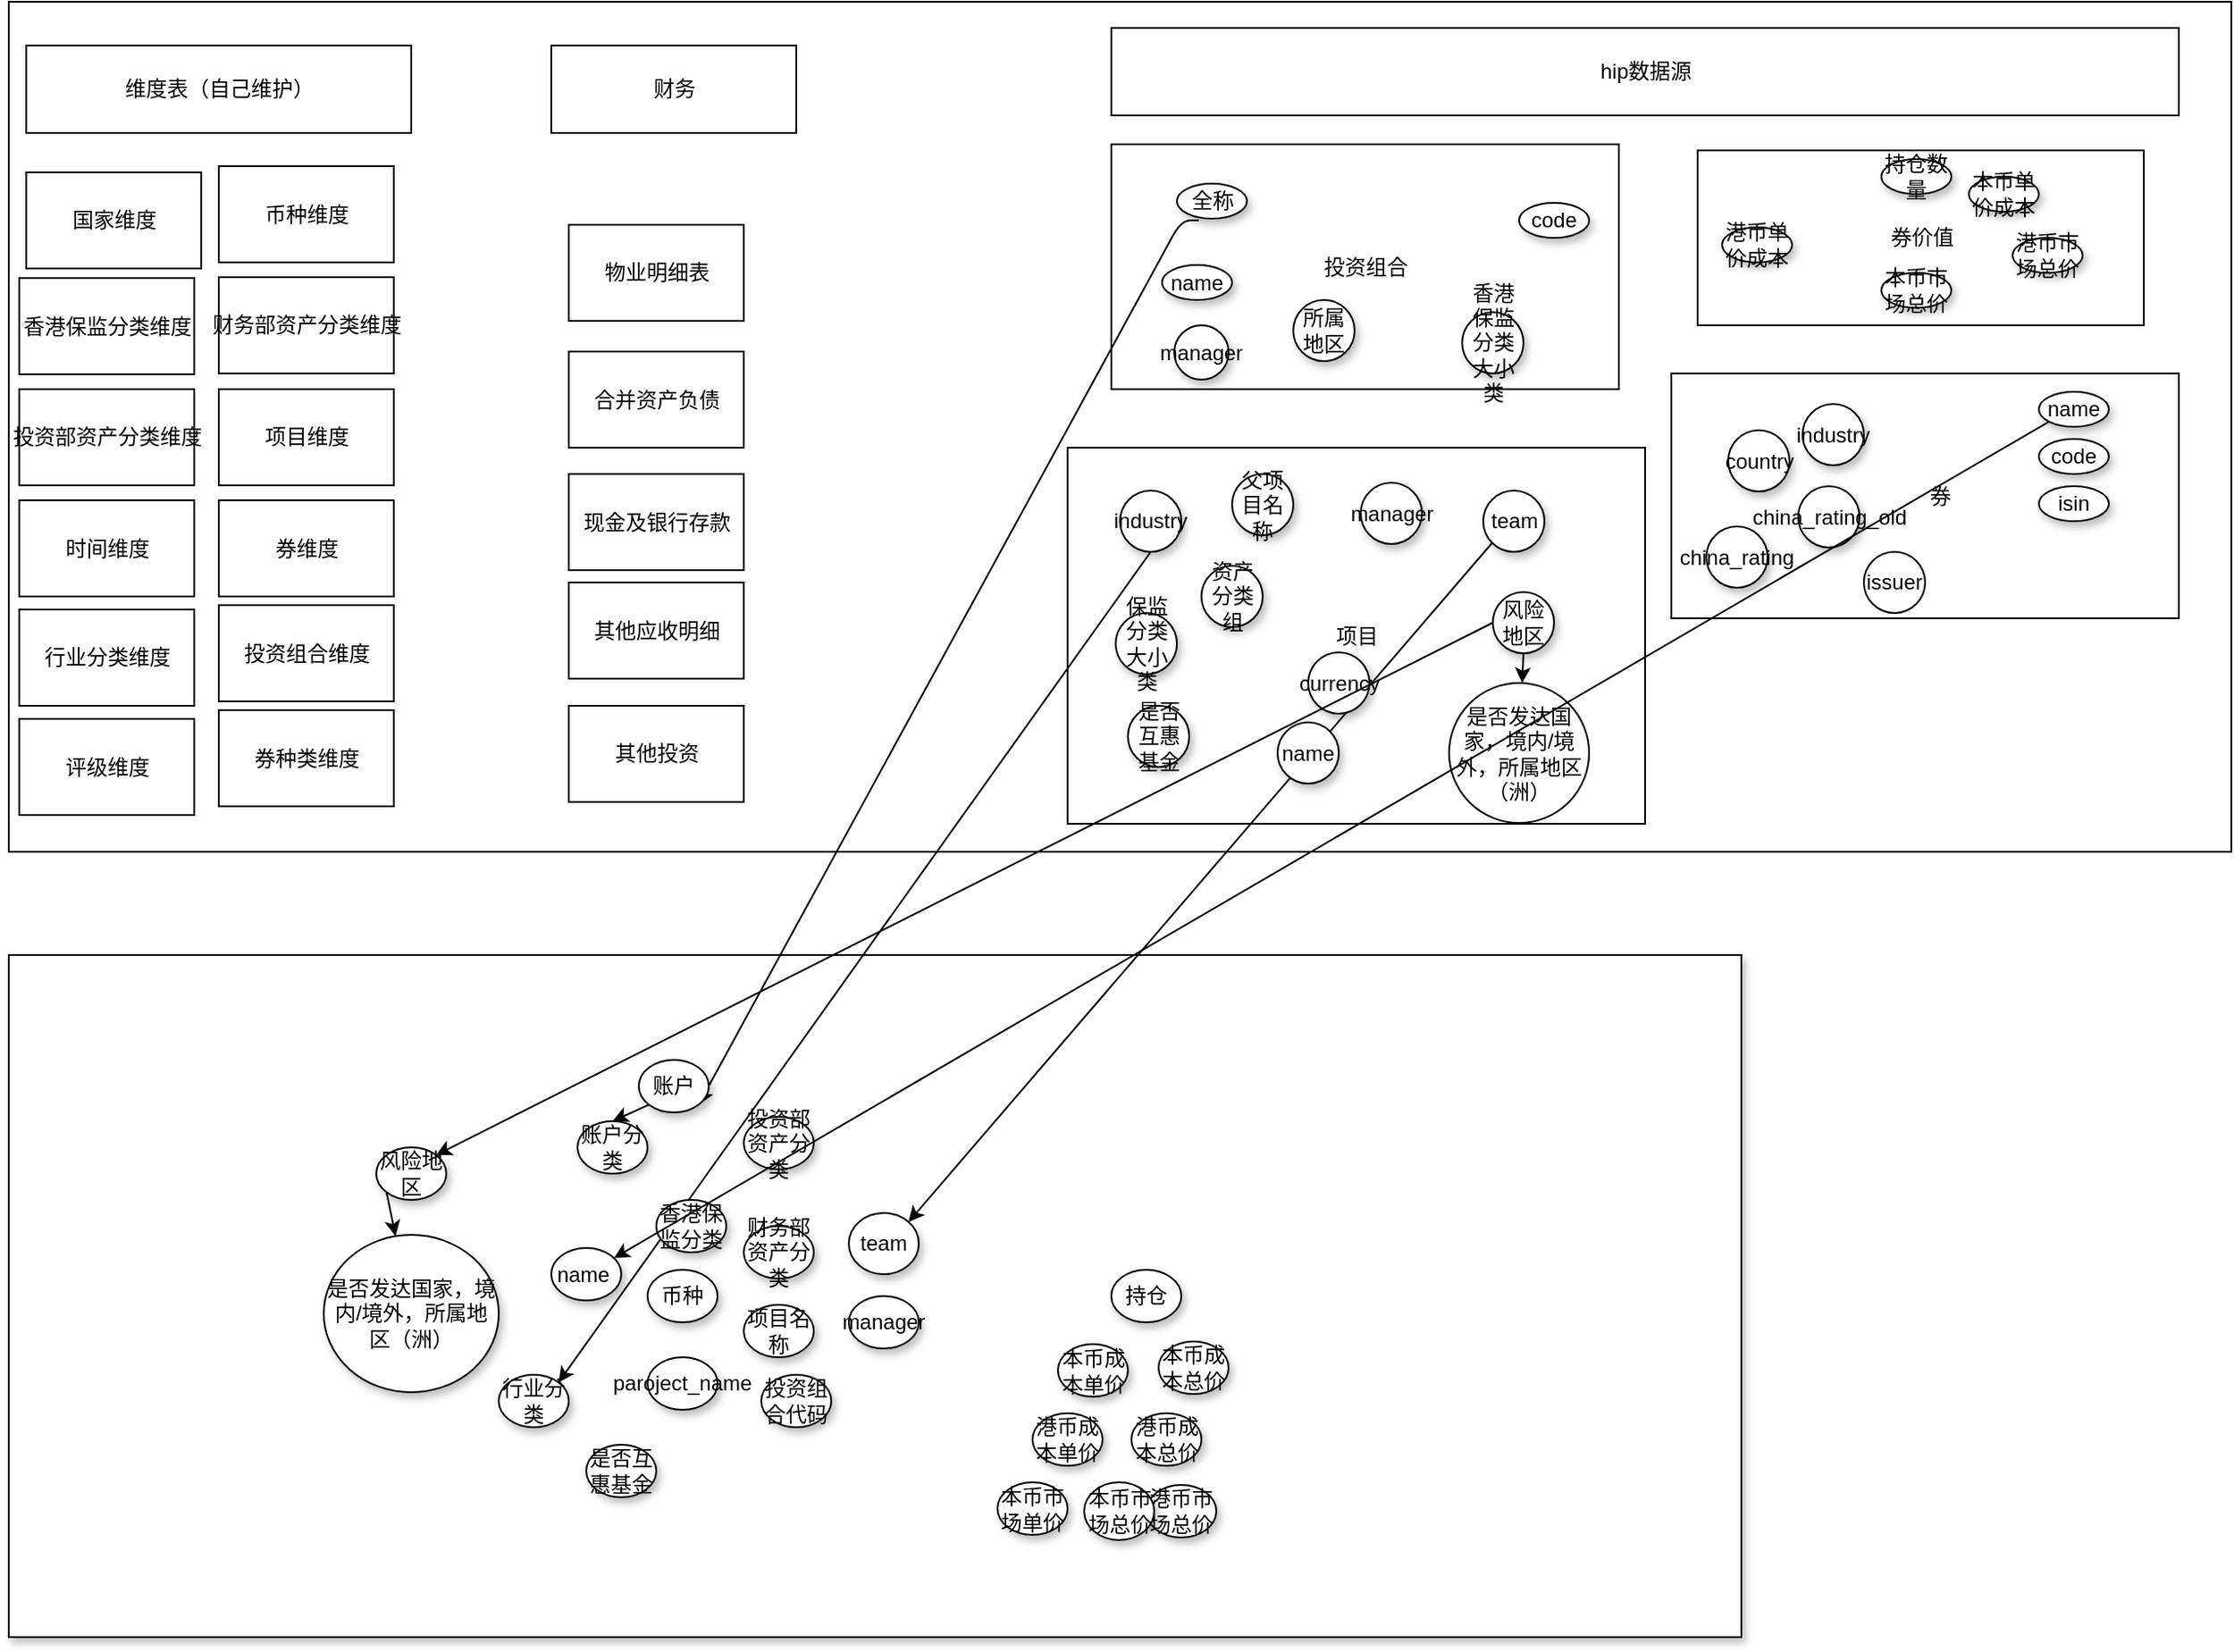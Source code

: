 <mxfile version="10.6.3" type="github"><diagram id="xbWjUPTnFt5_uC-QdXVF" name="Page-1"><mxGraphModel dx="2221" dy="765" grid="1" gridSize="10" guides="1" tooltips="1" connect="1" arrows="1" fold="1" page="1" pageScale="1" pageWidth="827" pageHeight="1169" math="0" shadow="0"><root><mxCell id="0"/><mxCell id="1" parent="0"/><mxCell id="AEs0yauLOHLja81JpC3o-48" value="" style="rounded=0;whiteSpace=wrap;html=1;shadow=1;" vertex="1" parent="1"><mxGeometry x="-470" y="560" width="990" height="390" as="geometry"/></mxCell><mxCell id="71RStw11E8ycrkwCEadl-18" value="" style="rounded=0;whiteSpace=wrap;html=1;" parent="1" vertex="1"><mxGeometry x="-470" y="15" width="1270" height="486" as="geometry"/></mxCell><mxCell id="71RStw11E8ycrkwCEadl-93" value="项目" style="html=1;" parent="1" vertex="1"><mxGeometry x="135" y="270" width="330" height="215" as="geometry"/></mxCell><mxCell id="AEs0yauLOHLja81JpC3o-46" value="" style="endArrow=classic;html=1;entryX=1;entryY=0;entryDx=0;entryDy=0;exitX=0;exitY=1;exitDx=0;exitDy=0;" edge="1" parent="1" source="71RStw11E8ycrkwCEadl-58" target="AEs0yauLOHLja81JpC3o-12"><mxGeometry width="50" height="50" relative="1" as="geometry"><mxPoint x="-470" y="1010" as="sourcePoint"/><mxPoint x="-420" y="960" as="targetPoint"/></mxGeometry></mxCell><mxCell id="AEs0yauLOHLja81JpC3o-45" value="" style="endArrow=classic;html=1;entryX=1;entryY=0;entryDx=0;entryDy=0;exitX=0.5;exitY=1;exitDx=0;exitDy=0;" edge="1" parent="1" source="71RStw11E8ycrkwCEadl-59" target="AEs0yauLOHLja81JpC3o-23"><mxGeometry width="50" height="50" relative="1" as="geometry"><mxPoint x="-470" y="1010" as="sourcePoint"/><mxPoint x="-420" y="960" as="targetPoint"/></mxGeometry></mxCell><mxCell id="71RStw11E8ycrkwCEadl-94" value="投资组合" style="html=1;" parent="1" vertex="1"><mxGeometry x="160" y="96.5" width="290" height="140" as="geometry"/></mxCell><mxCell id="AEs0yauLOHLja81JpC3o-37" value="" style="endArrow=classic;html=1;entryX=1;entryY=1;entryDx=0;entryDy=0;" edge="1" parent="1" target="AEs0yauLOHLja81JpC3o-1"><mxGeometry width="50" height="50" relative="1" as="geometry"><mxPoint x="210" y="140" as="sourcePoint"/><mxPoint x="-430" y="960" as="targetPoint"/><Array as="points"><mxPoint x="210" y="140"/><mxPoint x="200" y="140"/></Array></mxGeometry></mxCell><mxCell id="71RStw11E8ycrkwCEadl-99" value="券价值" style="html=1;" parent="1" vertex="1"><mxGeometry x="495" y="100" width="255" height="100" as="geometry"/></mxCell><mxCell id="71RStw11E8ycrkwCEadl-19" value="hip数据源" style="html=1;" parent="1" vertex="1"><mxGeometry x="160" y="30" width="610" height="50" as="geometry"/></mxCell><mxCell id="71RStw11E8ycrkwCEadl-25" value="&amp;nbsp; &amp;nbsp; &amp;nbsp;券" style="html=1;" parent="1" vertex="1"><mxGeometry x="480" y="227.5" width="290" height="140" as="geometry"/></mxCell><mxCell id="71RStw11E8ycrkwCEadl-27" value="issuer" style="ellipse;whiteSpace=wrap;html=1;aspect=fixed;" parent="1" vertex="1"><mxGeometry x="590" y="329.5" width="35" height="35" as="geometry"/></mxCell><mxCell id="71RStw11E8ycrkwCEadl-29" value="industry" style="ellipse;whiteSpace=wrap;html=1;aspect=fixed;shadow=1;" parent="1" vertex="1"><mxGeometry x="555" y="245" width="35" height="35" as="geometry"/></mxCell><mxCell id="71RStw11E8ycrkwCEadl-30" value="country" style="ellipse;whiteSpace=wrap;html=1;aspect=fixed;shadow=1;" parent="1" vertex="1"><mxGeometry x="512.5" y="260" width="35" height="35" as="geometry"/></mxCell><mxCell id="71RStw11E8ycrkwCEadl-31" value="manager" style="ellipse;whiteSpace=wrap;html=1;aspect=fixed;shadow=1;" parent="1" vertex="1"><mxGeometry x="196" y="200" width="31" height="31" as="geometry"/></mxCell><mxCell id="71RStw11E8ycrkwCEadl-32" value="china_rating_old" style="ellipse;whiteSpace=wrap;html=1;aspect=fixed;shadow=1;" parent="1" vertex="1"><mxGeometry x="552.5" y="292" width="35" height="35" as="geometry"/></mxCell><mxCell id="71RStw11E8ycrkwCEadl-33" value="name" style="ellipse;whiteSpace=wrap;html=1;shadow=1;" parent="1" vertex="1"><mxGeometry x="690" y="238" width="40" height="20" as="geometry"/></mxCell><mxCell id="71RStw11E8ycrkwCEadl-34" value="isin" style="ellipse;whiteSpace=wrap;html=1;shadow=1;" parent="1" vertex="1"><mxGeometry x="690" y="292" width="40" height="20" as="geometry"/></mxCell><mxCell id="71RStw11E8ycrkwCEadl-35" value="code" style="ellipse;whiteSpace=wrap;html=1;shadow=1;" parent="1" vertex="1"><mxGeometry x="690" y="265" width="40" height="20" as="geometry"/></mxCell><mxCell id="71RStw11E8ycrkwCEadl-46" value="china_rating" style="ellipse;whiteSpace=wrap;html=1;aspect=fixed;shadow=1;" parent="1" vertex="1"><mxGeometry x="500" y="315" width="35" height="35" as="geometry"/></mxCell><mxCell id="71RStw11E8ycrkwCEadl-47" value="所属地区" style="ellipse;whiteSpace=wrap;html=1;aspect=fixed;shadow=1;" parent="1" vertex="1"><mxGeometry x="264" y="185.5" width="35" height="35" as="geometry"/></mxCell><mxCell id="71RStw11E8ycrkwCEadl-48" value="香港保监分类大小类" style="ellipse;whiteSpace=wrap;html=1;aspect=fixed;shadow=1;" parent="1" vertex="1"><mxGeometry x="360.5" y="192.5" width="35" height="35" as="geometry"/></mxCell><mxCell id="71RStw11E8ycrkwCEadl-52" value="保监分类大小类" style="ellipse;whiteSpace=wrap;html=1;aspect=fixed;shadow=1;" parent="1" vertex="1"><mxGeometry x="162.5" y="364.5" width="35" height="35" as="geometry"/></mxCell><mxCell id="71RStw11E8ycrkwCEadl-53" value="资产分类组" style="ellipse;whiteSpace=wrap;html=1;aspect=fixed;shadow=1;" parent="1" vertex="1"><mxGeometry x="211.5" y="337.5" width="35" height="35" as="geometry"/></mxCell><mxCell id="71RStw11E8ycrkwCEadl-54" value="是否互惠基金" style="ellipse;whiteSpace=wrap;html=1;aspect=fixed;shadow=1;" parent="1" vertex="1"><mxGeometry x="169.5" y="417.5" width="35" height="35" as="geometry"/></mxCell><mxCell id="71RStw11E8ycrkwCEadl-56" value="风险地区" style="ellipse;whiteSpace=wrap;html=1;aspect=fixed;shadow=1;" parent="1" vertex="1"><mxGeometry x="378" y="352.5" width="35" height="35" as="geometry"/></mxCell><mxCell id="71RStw11E8ycrkwCEadl-57" value="manager" style="ellipse;whiteSpace=wrap;html=1;aspect=fixed;shadow=1;" parent="1" vertex="1"><mxGeometry x="302.5" y="290" width="35" height="35" as="geometry"/></mxCell><mxCell id="71RStw11E8ycrkwCEadl-58" value="team" style="ellipse;whiteSpace=wrap;html=1;aspect=fixed;shadow=1;" parent="1" vertex="1"><mxGeometry x="372.5" y="294.5" width="35" height="35" as="geometry"/></mxCell><mxCell id="71RStw11E8ycrkwCEadl-59" value="industry" style="ellipse;whiteSpace=wrap;html=1;aspect=fixed;shadow=1;" parent="1" vertex="1"><mxGeometry x="165" y="294.5" width="35" height="35" as="geometry"/></mxCell><mxCell id="71RStw11E8ycrkwCEadl-60" value="currency" style="ellipse;whiteSpace=wrap;html=1;aspect=fixed;shadow=1;" parent="1" vertex="1"><mxGeometry x="272.5" y="387" width="35" height="35" as="geometry"/></mxCell><mxCell id="71RStw11E8ycrkwCEadl-61" value="父项目名称" style="ellipse;whiteSpace=wrap;html=1;aspect=fixed;shadow=1;" parent="1" vertex="1"><mxGeometry x="229" y="285" width="35" height="35" as="geometry"/></mxCell><mxCell id="71RStw11E8ycrkwCEadl-62" value="name" style="ellipse;whiteSpace=wrap;html=1;aspect=fixed;shadow=1;" parent="1" vertex="1"><mxGeometry x="255" y="427" width="35" height="35" as="geometry"/></mxCell><mxCell id="71RStw11E8ycrkwCEadl-63" value="" style="endArrow=classic;html=1;exitX=0.5;exitY=1;exitDx=0;exitDy=0;" parent="1" source="71RStw11E8ycrkwCEadl-56" target="71RStw11E8ycrkwCEadl-64" edge="1"><mxGeometry width="50" height="50" relative="1" as="geometry"><mxPoint x="-510" y="480" as="sourcePoint"/><mxPoint x="80" y="420" as="targetPoint"/></mxGeometry></mxCell><mxCell id="71RStw11E8ycrkwCEadl-64" value="是否发达国家，境内/境外，所属地区（洲）" style="ellipse;whiteSpace=wrap;html=1;aspect=fixed;" parent="1" vertex="1"><mxGeometry x="353" y="404.5" width="80" height="80" as="geometry"/></mxCell><mxCell id="71RStw11E8ycrkwCEadl-69" value="code" style="ellipse;whiteSpace=wrap;html=1;shadow=1;" parent="1" vertex="1"><mxGeometry x="393" y="130" width="40" height="20" as="geometry"/></mxCell><mxCell id="71RStw11E8ycrkwCEadl-70" value="name" style="ellipse;whiteSpace=wrap;html=1;shadow=1;" parent="1" vertex="1"><mxGeometry x="189" y="165.5" width="40" height="20" as="geometry"/></mxCell><mxCell id="71RStw11E8ycrkwCEadl-72" value="全称" style="ellipse;whiteSpace=wrap;html=1;shadow=1;" parent="1" vertex="1"><mxGeometry x="197.5" y="119" width="40" height="20" as="geometry"/></mxCell><mxCell id="71RStw11E8ycrkwCEadl-76" value="持仓数量" style="ellipse;whiteSpace=wrap;html=1;shadow=1;" parent="1" vertex="1"><mxGeometry x="600" y="105" width="40" height="20" as="geometry"/></mxCell><mxCell id="71RStw11E8ycrkwCEadl-77" value="本币单价成本" style="ellipse;whiteSpace=wrap;html=1;shadow=1;" parent="1" vertex="1"><mxGeometry x="650" y="115" width="40" height="20" as="geometry"/></mxCell><mxCell id="71RStw11E8ycrkwCEadl-79" value="本币市场总价" style="ellipse;whiteSpace=wrap;html=1;shadow=1;" parent="1" vertex="1"><mxGeometry x="600" y="170" width="40" height="20" as="geometry"/></mxCell><mxCell id="71RStw11E8ycrkwCEadl-80" value="港币市场总价" style="ellipse;whiteSpace=wrap;html=1;shadow=1;" parent="1" vertex="1"><mxGeometry x="675" y="150" width="40" height="20" as="geometry"/></mxCell><mxCell id="71RStw11E8ycrkwCEadl-82" value="港币单价成本" style="ellipse;whiteSpace=wrap;html=1;shadow=1;" parent="1" vertex="1"><mxGeometry x="509" y="144" width="40" height="20" as="geometry"/></mxCell><mxCell id="71RStw11E8ycrkwCEadl-98" value="国家维度" style="html=1;" parent="1" vertex="1"><mxGeometry x="-460" y="112.5" width="100" height="55" as="geometry"/></mxCell><mxCell id="71RStw11E8ycrkwCEadl-102" value="币种维度" style="html=1;" parent="1" vertex="1"><mxGeometry x="-350" y="109" width="100" height="55" as="geometry"/></mxCell><mxCell id="71RStw11E8ycrkwCEadl-104" value="香港保监分类维度" style="html=1;" parent="1" vertex="1"><mxGeometry x="-464" y="173" width="100" height="55" as="geometry"/></mxCell><mxCell id="71RStw11E8ycrkwCEadl-105" value="投资部资产分类维度" style="html=1;" parent="1" vertex="1"><mxGeometry x="-464" y="236.5" width="100" height="55" as="geometry"/></mxCell><mxCell id="71RStw11E8ycrkwCEadl-106" value="时间维度" style="html=1;" parent="1" vertex="1"><mxGeometry x="-464" y="300" width="100" height="55" as="geometry"/></mxCell><mxCell id="71RStw11E8ycrkwCEadl-107" value="行业分类维度" style="html=1;" parent="1" vertex="1"><mxGeometry x="-464" y="362.5" width="100" height="55" as="geometry"/></mxCell><mxCell id="71RStw11E8ycrkwCEadl-108" value="评级维度" style="html=1;" parent="1" vertex="1"><mxGeometry x="-464" y="425" width="100" height="55" as="geometry"/></mxCell><mxCell id="71RStw11E8ycrkwCEadl-109" value="财务部资产分类维度" style="html=1;" parent="1" vertex="1"><mxGeometry x="-350" y="172.5" width="100" height="55" as="geometry"/></mxCell><mxCell id="71RStw11E8ycrkwCEadl-110" value="项目维度" style="html=1;" parent="1" vertex="1"><mxGeometry x="-350" y="236.5" width="100" height="55" as="geometry"/></mxCell><mxCell id="71RStw11E8ycrkwCEadl-111" value="投资组合维度" style="html=1;" parent="1" vertex="1"><mxGeometry x="-350" y="360" width="100" height="55" as="geometry"/></mxCell><mxCell id="71RStw11E8ycrkwCEadl-112" value="券维度" style="html=1;" parent="1" vertex="1"><mxGeometry x="-350" y="300" width="100" height="55" as="geometry"/></mxCell><mxCell id="71RStw11E8ycrkwCEadl-113" value="券种类维度" style="html=1;" parent="1" vertex="1"><mxGeometry x="-350" y="420" width="100" height="55" as="geometry"/></mxCell><mxCell id="71RStw11E8ycrkwCEadl-116" value="其他投资" style="html=1;" parent="1" vertex="1"><mxGeometry x="-150" y="417.5" width="100" height="55" as="geometry"/></mxCell><mxCell id="71RStw11E8ycrkwCEadl-117" value="其他应收明细" style="html=1;" parent="1" vertex="1"><mxGeometry x="-150" y="347" width="100" height="55" as="geometry"/></mxCell><mxCell id="71RStw11E8ycrkwCEadl-118" value="现金及银行存款" style="html=1;" parent="1" vertex="1"><mxGeometry x="-150" y="285" width="100" height="55" as="geometry"/></mxCell><mxCell id="71RStw11E8ycrkwCEadl-119" value="合并资产负债" style="html=1;" parent="1" vertex="1"><mxGeometry x="-150" y="215" width="100" height="55" as="geometry"/></mxCell><mxCell id="71RStw11E8ycrkwCEadl-120" value="物业明细表" style="html=1;" parent="1" vertex="1"><mxGeometry x="-150" y="142.5" width="100" height="55" as="geometry"/></mxCell><mxCell id="71RStw11E8ycrkwCEadl-124" value="维度表（自己维护）" style="html=1;" parent="1" vertex="1"><mxGeometry x="-460" y="40" width="220" height="50" as="geometry"/></mxCell><mxCell id="71RStw11E8ycrkwCEadl-125" value="财务" style="html=1;" parent="1" vertex="1"><mxGeometry x="-160" y="40" width="140" height="50" as="geometry"/></mxCell><mxCell id="AEs0yauLOHLja81JpC3o-1" value="账户" style="ellipse;whiteSpace=wrap;html=1;shadow=1;" vertex="1" parent="1"><mxGeometry x="-110" y="620" width="40" height="30" as="geometry"/></mxCell><mxCell id="AEs0yauLOHLja81JpC3o-2" value="香港保监分类" style="ellipse;whiteSpace=wrap;html=1;shadow=1;" vertex="1" parent="1"><mxGeometry x="-100" y="700" width="40" height="30" as="geometry"/></mxCell><mxCell id="AEs0yauLOHLja81JpC3o-4" value="项目名称" style="ellipse;whiteSpace=wrap;html=1;shadow=1;" vertex="1" parent="1"><mxGeometry x="-50" y="760" width="40" height="30" as="geometry"/></mxCell><mxCell id="AEs0yauLOHLja81JpC3o-5" value="风险地区" style="ellipse;whiteSpace=wrap;html=1;shadow=1;" vertex="1" parent="1"><mxGeometry x="-260" y="670" width="40" height="30" as="geometry"/></mxCell><mxCell id="AEs0yauLOHLja81JpC3o-6" value="是否发达国家，境内/境外，所属地区（洲）" style="ellipse;whiteSpace=wrap;html=1;shadow=1;" vertex="1" parent="1"><mxGeometry x="-290" y="720" width="100" height="90" as="geometry"/></mxCell><mxCell id="AEs0yauLOHLja81JpC3o-7" value="账户分类" style="ellipse;whiteSpace=wrap;html=1;shadow=1;" vertex="1" parent="1"><mxGeometry x="-145" y="655" width="40" height="30" as="geometry"/></mxCell><mxCell id="AEs0yauLOHLja81JpC3o-8" value="投资部资产分类" style="ellipse;whiteSpace=wrap;html=1;shadow=1;" vertex="1" parent="1"><mxGeometry x="-50" y="652.5" width="40" height="30" as="geometry"/></mxCell><mxCell id="AEs0yauLOHLja81JpC3o-9" value="币种" style="ellipse;whiteSpace=wrap;html=1;shadow=1;" vertex="1" parent="1"><mxGeometry x="-105" y="740" width="40" height="30" as="geometry"/></mxCell><mxCell id="AEs0yauLOHLja81JpC3o-11" value="manager" style="ellipse;whiteSpace=wrap;html=1;shadow=1;" vertex="1" parent="1"><mxGeometry x="10" y="755" width="40" height="30" as="geometry"/></mxCell><mxCell id="AEs0yauLOHLja81JpC3o-12" value="team" style="ellipse;whiteSpace=wrap;html=1;shadow=1;" vertex="1" parent="1"><mxGeometry x="10" y="707.5" width="40" height="35" as="geometry"/></mxCell><mxCell id="AEs0yauLOHLja81JpC3o-13" value="财务部资产分类" style="ellipse;whiteSpace=wrap;html=1;shadow=1;" vertex="1" parent="1"><mxGeometry x="-50" y="715" width="40" height="30" as="geometry"/></mxCell><mxCell id="AEs0yauLOHLja81JpC3o-20" value="paroject_name" style="ellipse;whiteSpace=wrap;html=1;shadow=1;" vertex="1" parent="1"><mxGeometry x="-105" y="790" width="40" height="30" as="geometry"/></mxCell><mxCell id="AEs0yauLOHLja81JpC3o-21" value="name&amp;nbsp;" style="ellipse;whiteSpace=wrap;html=1;shadow=1;" vertex="1" parent="1"><mxGeometry x="-160" y="727.5" width="40" height="30" as="geometry"/></mxCell><mxCell id="AEs0yauLOHLja81JpC3o-22" value="投资组合代码" style="ellipse;whiteSpace=wrap;html=1;shadow=1;" vertex="1" parent="1"><mxGeometry x="-40" y="800" width="40" height="30" as="geometry"/></mxCell><mxCell id="AEs0yauLOHLja81JpC3o-23" value="行业分类" style="ellipse;whiteSpace=wrap;html=1;shadow=1;" vertex="1" parent="1"><mxGeometry x="-190" y="800" width="40" height="30" as="geometry"/></mxCell><mxCell id="AEs0yauLOHLja81JpC3o-24" value="本币市场单价" style="ellipse;whiteSpace=wrap;html=1;shadow=1;" vertex="1" parent="1"><mxGeometry x="95" y="861.5" width="40" height="30" as="geometry"/></mxCell><mxCell id="AEs0yauLOHLja81JpC3o-25" value="是否互惠基金" style="ellipse;whiteSpace=wrap;html=1;shadow=1;" vertex="1" parent="1"><mxGeometry x="-140" y="840" width="40" height="30" as="geometry"/></mxCell><mxCell id="AEs0yauLOHLja81JpC3o-27" value="港币成本总价" style="ellipse;whiteSpace=wrap;html=1;shadow=1;" vertex="1" parent="1"><mxGeometry x="171.5" y="822" width="40" height="30" as="geometry"/></mxCell><mxCell id="AEs0yauLOHLja81JpC3o-28" value="本币成本总价" style="ellipse;whiteSpace=wrap;html=1;shadow=1;" vertex="1" parent="1"><mxGeometry x="187" y="781" width="40" height="30" as="geometry"/></mxCell><mxCell id="AEs0yauLOHLja81JpC3o-29" value="港币成本单价" style="ellipse;whiteSpace=wrap;html=1;shadow=1;" vertex="1" parent="1"><mxGeometry x="115" y="822" width="40" height="30" as="geometry"/></mxCell><mxCell id="AEs0yauLOHLja81JpC3o-30" value="本币成本单价" style="ellipse;whiteSpace=wrap;html=1;shadow=1;" vertex="1" parent="1"><mxGeometry x="129.5" y="782.5" width="40" height="30" as="geometry"/></mxCell><mxCell id="AEs0yauLOHLja81JpC3o-31" value="持仓" style="ellipse;whiteSpace=wrap;html=1;shadow=1;" vertex="1" parent="1"><mxGeometry x="160" y="740" width="40" height="30" as="geometry"/></mxCell><mxCell id="AEs0yauLOHLja81JpC3o-33" value="港币市场总价" style="ellipse;whiteSpace=wrap;html=1;shadow=1;" vertex="1" parent="1"><mxGeometry x="180" y="863" width="40" height="30" as="geometry"/></mxCell><mxCell id="AEs0yauLOHLja81JpC3o-35" value="本币市场总价" style="ellipse;whiteSpace=wrap;html=1;shadow=1;" vertex="1" parent="1"><mxGeometry x="144.5" y="861.5" width="40" height="33" as="geometry"/></mxCell><mxCell id="AEs0yauLOHLja81JpC3o-41" value="" style="endArrow=classic;html=1;entryX=0.5;entryY=0;entryDx=0;entryDy=0;exitX=0;exitY=1;exitDx=0;exitDy=0;" edge="1" parent="1" source="AEs0yauLOHLja81JpC3o-1" target="AEs0yauLOHLja81JpC3o-7"><mxGeometry width="50" height="50" relative="1" as="geometry"><mxPoint x="-470" y="1010" as="sourcePoint"/><mxPoint x="-420" y="960" as="targetPoint"/></mxGeometry></mxCell><mxCell id="AEs0yauLOHLja81JpC3o-42" value="" style="endArrow=classic;html=1;exitX=0;exitY=1;exitDx=0;exitDy=0;" edge="1" parent="1" source="AEs0yauLOHLja81JpC3o-5" target="AEs0yauLOHLja81JpC3o-6"><mxGeometry width="50" height="50" relative="1" as="geometry"><mxPoint x="-470" y="1010" as="sourcePoint"/><mxPoint x="-420" y="960" as="targetPoint"/></mxGeometry></mxCell><mxCell id="AEs0yauLOHLja81JpC3o-43" value="" style="endArrow=classic;html=1;entryX=1;entryY=0;entryDx=0;entryDy=0;exitX=0;exitY=0.5;exitDx=0;exitDy=0;" edge="1" parent="1" source="71RStw11E8ycrkwCEadl-56" target="AEs0yauLOHLja81JpC3o-5"><mxGeometry width="50" height="50" relative="1" as="geometry"><mxPoint x="-470" y="1010" as="sourcePoint"/><mxPoint x="-420" y="960" as="targetPoint"/></mxGeometry></mxCell><mxCell id="AEs0yauLOHLja81JpC3o-44" value="" style="endArrow=classic;html=1;exitX=0;exitY=1;exitDx=0;exitDy=0;" edge="1" parent="1" source="71RStw11E8ycrkwCEadl-33" target="AEs0yauLOHLja81JpC3o-21"><mxGeometry width="50" height="50" relative="1" as="geometry"><mxPoint x="-470" y="1010" as="sourcePoint"/><mxPoint x="-420" y="960" as="targetPoint"/></mxGeometry></mxCell></root></mxGraphModel></diagram></mxfile>